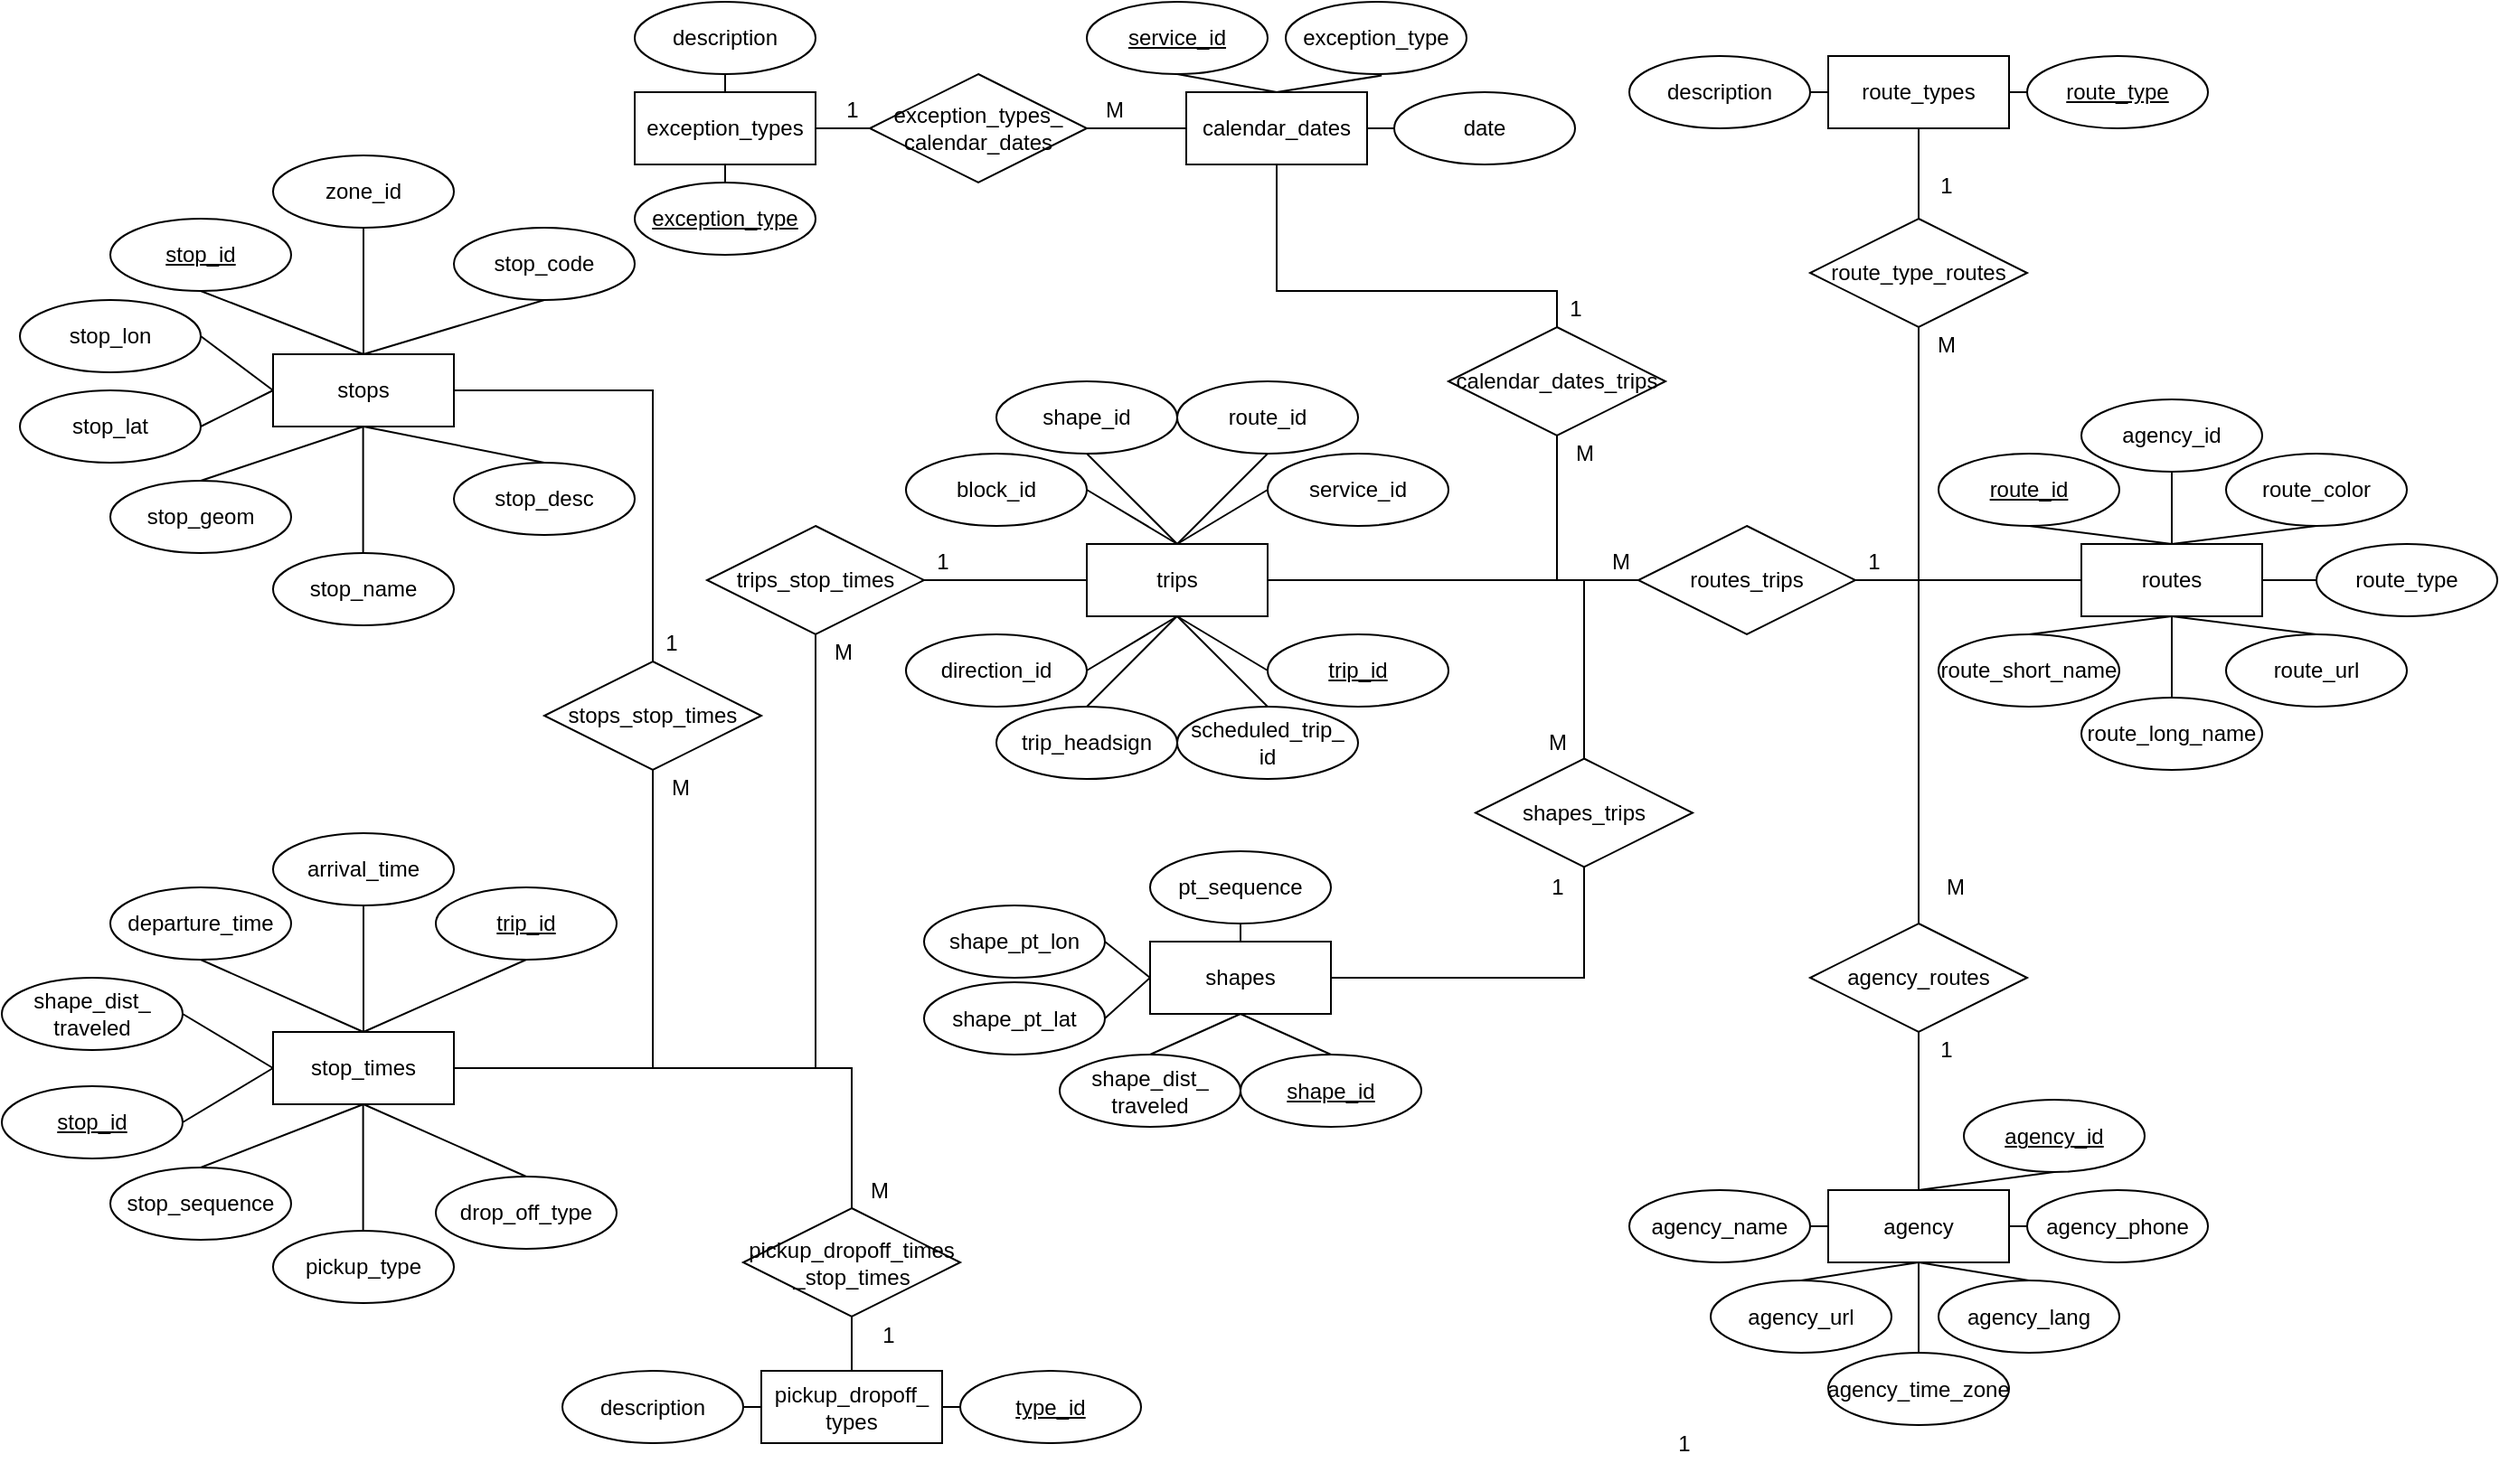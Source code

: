 <mxfile version="13.1.1" type="device"><diagram id="C5RBs43oDa-KdzZeNtuy" name="Page-1"><mxGraphModel dx="4066" dy="1426" grid="1" gridSize="10" guides="1" tooltips="1" connect="1" arrows="1" fold="1" page="1" pageScale="1" pageWidth="1100" pageHeight="850" math="0" shadow="0"><root><mxCell id="WIyWlLk6GJQsqaUBKTNV-0"/><mxCell id="WIyWlLk6GJQsqaUBKTNV-1" parent="WIyWlLk6GJQsqaUBKTNV-0"/><mxCell id="rJTwLyDMiNn_0CVF2Xdh-63" value="" style="group" parent="WIyWlLk6GJQsqaUBKTNV-1" vertex="1" connectable="0"><mxGeometry x="-1090" y="85" width="340" height="260" as="geometry"/></mxCell><mxCell id="rJTwLyDMiNn_0CVF2Xdh-4" value="stops" style="whiteSpace=wrap;html=1;align=center;" parent="rJTwLyDMiNn_0CVF2Xdh-63" vertex="1"><mxGeometry x="140" y="110" width="100" height="40" as="geometry"/></mxCell><mxCell id="rJTwLyDMiNn_0CVF2Xdh-5" value="&lt;u&gt;stop_id&lt;/u&gt;" style="ellipse;whiteSpace=wrap;html=1;align=center;" parent="rJTwLyDMiNn_0CVF2Xdh-63" vertex="1"><mxGeometry x="50" y="35" width="100" height="40" as="geometry"/></mxCell><mxCell id="rJTwLyDMiNn_0CVF2Xdh-31" value="stop_code" style="ellipse;whiteSpace=wrap;html=1;align=center;" parent="rJTwLyDMiNn_0CVF2Xdh-63" vertex="1"><mxGeometry x="240" y="40" width="100" height="40" as="geometry"/></mxCell><mxCell id="rJTwLyDMiNn_0CVF2Xdh-32" value="stop_name" style="ellipse;whiteSpace=wrap;html=1;align=center;" parent="rJTwLyDMiNn_0CVF2Xdh-63" vertex="1"><mxGeometry x="140" y="220" width="100" height="40" as="geometry"/></mxCell><mxCell id="rJTwLyDMiNn_0CVF2Xdh-33" value="stop_desc" style="ellipse;whiteSpace=wrap;html=1;align=center;" parent="rJTwLyDMiNn_0CVF2Xdh-63" vertex="1"><mxGeometry x="240" y="170" width="100" height="40" as="geometry"/></mxCell><mxCell id="rJTwLyDMiNn_0CVF2Xdh-34" value="stop_lat" style="ellipse;whiteSpace=wrap;html=1;align=center;" parent="rJTwLyDMiNn_0CVF2Xdh-63" vertex="1"><mxGeometry y="130" width="100" height="40" as="geometry"/></mxCell><mxCell id="rJTwLyDMiNn_0CVF2Xdh-35" value="stop_lon" style="ellipse;whiteSpace=wrap;html=1;align=center;" parent="rJTwLyDMiNn_0CVF2Xdh-63" vertex="1"><mxGeometry y="80" width="100" height="40" as="geometry"/></mxCell><mxCell id="rJTwLyDMiNn_0CVF2Xdh-36" value="zone_id" style="ellipse;whiteSpace=wrap;html=1;align=center;" parent="rJTwLyDMiNn_0CVF2Xdh-63" vertex="1"><mxGeometry x="140" width="100" height="40" as="geometry"/></mxCell><mxCell id="rJTwLyDMiNn_0CVF2Xdh-37" value="" style="endArrow=none;html=1;entryX=0.5;entryY=0;entryDx=0;entryDy=0;exitX=0.5;exitY=1;exitDx=0;exitDy=0;" parent="rJTwLyDMiNn_0CVF2Xdh-63" source="rJTwLyDMiNn_0CVF2Xdh-5" target="rJTwLyDMiNn_0CVF2Xdh-4" edge="1"><mxGeometry width="50" height="50" relative="1" as="geometry"><mxPoint x="140" y="70" as="sourcePoint"/><mxPoint x="200" y="110" as="targetPoint"/></mxGeometry></mxCell><mxCell id="rJTwLyDMiNn_0CVF2Xdh-39" value="" style="endArrow=none;html=1;exitX=0.5;exitY=1;exitDx=0;exitDy=0;entryX=0.5;entryY=0;entryDx=0;entryDy=0;" parent="rJTwLyDMiNn_0CVF2Xdh-63" source="rJTwLyDMiNn_0CVF2Xdh-31" target="rJTwLyDMiNn_0CVF2Xdh-4" edge="1"><mxGeometry width="50" height="50" relative="1" as="geometry"><mxPoint x="160" y="90" as="sourcePoint"/><mxPoint x="200" y="110" as="targetPoint"/></mxGeometry></mxCell><mxCell id="rJTwLyDMiNn_0CVF2Xdh-40" value="" style="endArrow=none;html=1;entryX=0.5;entryY=1;entryDx=0;entryDy=0;exitX=0.5;exitY=0;exitDx=0;exitDy=0;" parent="rJTwLyDMiNn_0CVF2Xdh-63" source="rJTwLyDMiNn_0CVF2Xdh-4" target="rJTwLyDMiNn_0CVF2Xdh-36" edge="1"><mxGeometry width="50" height="50" relative="1" as="geometry"><mxPoint x="170" y="100" as="sourcePoint"/><mxPoint x="230" y="140" as="targetPoint"/></mxGeometry></mxCell><mxCell id="rJTwLyDMiNn_0CVF2Xdh-41" value="" style="endArrow=none;html=1;entryX=0;entryY=0.5;entryDx=0;entryDy=0;exitX=1;exitY=0.5;exitDx=0;exitDy=0;" parent="rJTwLyDMiNn_0CVF2Xdh-63" source="rJTwLyDMiNn_0CVF2Xdh-35" target="rJTwLyDMiNn_0CVF2Xdh-4" edge="1"><mxGeometry width="50" height="50" relative="1" as="geometry"><mxPoint x="180" y="110" as="sourcePoint"/><mxPoint x="240" y="150" as="targetPoint"/></mxGeometry></mxCell><mxCell id="rJTwLyDMiNn_0CVF2Xdh-42" value="" style="endArrow=none;html=1;entryX=1;entryY=0.5;entryDx=0;entryDy=0;exitX=0;exitY=0.5;exitDx=0;exitDy=0;" parent="rJTwLyDMiNn_0CVF2Xdh-63" source="rJTwLyDMiNn_0CVF2Xdh-4" target="rJTwLyDMiNn_0CVF2Xdh-34" edge="1"><mxGeometry width="50" height="50" relative="1" as="geometry"><mxPoint x="190" y="120" as="sourcePoint"/><mxPoint x="250" y="160" as="targetPoint"/></mxGeometry></mxCell><mxCell id="rJTwLyDMiNn_0CVF2Xdh-45" value="" style="endArrow=none;html=1;entryX=0.5;entryY=1;entryDx=0;entryDy=0;exitX=0.5;exitY=0;exitDx=0;exitDy=0;" parent="rJTwLyDMiNn_0CVF2Xdh-63" source="rJTwLyDMiNn_0CVF2Xdh-33" target="rJTwLyDMiNn_0CVF2Xdh-4" edge="1"><mxGeometry width="50" height="50" relative="1" as="geometry"><mxPoint x="210" y="140" as="sourcePoint"/><mxPoint x="270" y="180" as="targetPoint"/></mxGeometry></mxCell><mxCell id="rJTwLyDMiNn_0CVF2Xdh-62" value="" style="endArrow=none;html=1;entryX=0.5;entryY=1;entryDx=0;entryDy=0;exitX=0.5;exitY=0;exitDx=0;exitDy=0;" parent="rJTwLyDMiNn_0CVF2Xdh-63" edge="1"><mxGeometry width="50" height="50" relative="1" as="geometry"><mxPoint x="189.8" y="220" as="sourcePoint"/><mxPoint x="189.8" y="150" as="targetPoint"/></mxGeometry></mxCell><mxCell id="SUhDBPTvDjX4dUCKgLiB-54" value="stop_geom" style="ellipse;whiteSpace=wrap;html=1;align=center;" vertex="1" parent="rJTwLyDMiNn_0CVF2Xdh-63"><mxGeometry x="50" y="180" width="100" height="40" as="geometry"/></mxCell><mxCell id="SUhDBPTvDjX4dUCKgLiB-55" value="" style="endArrow=none;html=1;entryX=0.5;entryY=1;entryDx=0;entryDy=0;exitX=0.5;exitY=0;exitDx=0;exitDy=0;" edge="1" parent="rJTwLyDMiNn_0CVF2Xdh-63" source="SUhDBPTvDjX4dUCKgLiB-54" target="rJTwLyDMiNn_0CVF2Xdh-4"><mxGeometry width="50" height="50" relative="1" as="geometry"><mxPoint x="100" y="90" as="sourcePoint"/><mxPoint x="200" y="120" as="targetPoint"/></mxGeometry></mxCell><mxCell id="rJTwLyDMiNn_0CVF2Xdh-100" value="" style="group" parent="WIyWlLk6GJQsqaUBKTNV-1" vertex="1" connectable="0"><mxGeometry x="-1090" y="460" width="340" height="260" as="geometry"/></mxCell><mxCell id="rJTwLyDMiNn_0CVF2Xdh-101" value="stop_times" style="whiteSpace=wrap;html=1;align=center;" parent="rJTwLyDMiNn_0CVF2Xdh-100" vertex="1"><mxGeometry x="140" y="110" width="100" height="40" as="geometry"/></mxCell><mxCell id="rJTwLyDMiNn_0CVF2Xdh-102" value="departure_time" style="ellipse;whiteSpace=wrap;html=1;align=center;" parent="rJTwLyDMiNn_0CVF2Xdh-100" vertex="1"><mxGeometry x="50" y="30" width="100" height="40" as="geometry"/></mxCell><mxCell id="rJTwLyDMiNn_0CVF2Xdh-103" value="&lt;u&gt;trip_id&lt;/u&gt;" style="ellipse;whiteSpace=wrap;html=1;align=center;" parent="rJTwLyDMiNn_0CVF2Xdh-100" vertex="1"><mxGeometry x="230" y="30" width="100" height="40" as="geometry"/></mxCell><mxCell id="rJTwLyDMiNn_0CVF2Xdh-104" value="pickup_type" style="ellipse;whiteSpace=wrap;html=1;align=center;" parent="rJTwLyDMiNn_0CVF2Xdh-100" vertex="1"><mxGeometry x="140" y="220" width="100" height="40" as="geometry"/></mxCell><mxCell id="rJTwLyDMiNn_0CVF2Xdh-105" value="drop_off_type" style="ellipse;whiteSpace=wrap;html=1;align=center;" parent="rJTwLyDMiNn_0CVF2Xdh-100" vertex="1"><mxGeometry x="230" y="190" width="100" height="40" as="geometry"/></mxCell><mxCell id="rJTwLyDMiNn_0CVF2Xdh-106" value="stop_sequence" style="ellipse;whiteSpace=wrap;html=1;align=center;" parent="rJTwLyDMiNn_0CVF2Xdh-100" vertex="1"><mxGeometry x="50" y="185" width="100" height="40" as="geometry"/></mxCell><mxCell id="rJTwLyDMiNn_0CVF2Xdh-107" value="&lt;u&gt;stop_id&lt;/u&gt;" style="ellipse;whiteSpace=wrap;html=1;align=center;" parent="rJTwLyDMiNn_0CVF2Xdh-100" vertex="1"><mxGeometry x="-10" y="140" width="100" height="40" as="geometry"/></mxCell><mxCell id="rJTwLyDMiNn_0CVF2Xdh-108" value="arrival_time" style="ellipse;whiteSpace=wrap;html=1;align=center;" parent="rJTwLyDMiNn_0CVF2Xdh-100" vertex="1"><mxGeometry x="140" width="100" height="40" as="geometry"/></mxCell><mxCell id="rJTwLyDMiNn_0CVF2Xdh-109" value="" style="endArrow=none;html=1;entryX=0.5;entryY=0;entryDx=0;entryDy=0;exitX=0.5;exitY=1;exitDx=0;exitDy=0;" parent="rJTwLyDMiNn_0CVF2Xdh-100" source="rJTwLyDMiNn_0CVF2Xdh-102" target="rJTwLyDMiNn_0CVF2Xdh-101" edge="1"><mxGeometry width="50" height="50" relative="1" as="geometry"><mxPoint x="140" y="70" as="sourcePoint"/><mxPoint x="200" y="110" as="targetPoint"/></mxGeometry></mxCell><mxCell id="rJTwLyDMiNn_0CVF2Xdh-110" value="" style="endArrow=none;html=1;exitX=0.5;exitY=1;exitDx=0;exitDy=0;entryX=0.5;entryY=0;entryDx=0;entryDy=0;" parent="rJTwLyDMiNn_0CVF2Xdh-100" source="rJTwLyDMiNn_0CVF2Xdh-103" target="rJTwLyDMiNn_0CVF2Xdh-101" edge="1"><mxGeometry width="50" height="50" relative="1" as="geometry"><mxPoint x="160" y="90" as="sourcePoint"/><mxPoint x="200" y="110" as="targetPoint"/></mxGeometry></mxCell><mxCell id="rJTwLyDMiNn_0CVF2Xdh-111" value="" style="endArrow=none;html=1;entryX=0.5;entryY=1;entryDx=0;entryDy=0;exitX=0.5;exitY=0;exitDx=0;exitDy=0;" parent="rJTwLyDMiNn_0CVF2Xdh-100" source="rJTwLyDMiNn_0CVF2Xdh-101" target="rJTwLyDMiNn_0CVF2Xdh-108" edge="1"><mxGeometry width="50" height="50" relative="1" as="geometry"><mxPoint x="170" y="100" as="sourcePoint"/><mxPoint x="230" y="140" as="targetPoint"/></mxGeometry></mxCell><mxCell id="rJTwLyDMiNn_0CVF2Xdh-112" value="" style="endArrow=none;html=1;entryX=0;entryY=0.5;entryDx=0;entryDy=0;exitX=1;exitY=0.5;exitDx=0;exitDy=0;" parent="rJTwLyDMiNn_0CVF2Xdh-100" source="rJTwLyDMiNn_0CVF2Xdh-107" target="rJTwLyDMiNn_0CVF2Xdh-101" edge="1"><mxGeometry width="50" height="50" relative="1" as="geometry"><mxPoint x="180" y="110" as="sourcePoint"/><mxPoint x="240" y="150" as="targetPoint"/></mxGeometry></mxCell><mxCell id="rJTwLyDMiNn_0CVF2Xdh-113" value="" style="endArrow=none;html=1;entryX=0.5;entryY=0;entryDx=0;entryDy=0;exitX=0.5;exitY=1;exitDx=0;exitDy=0;" parent="rJTwLyDMiNn_0CVF2Xdh-100" source="rJTwLyDMiNn_0CVF2Xdh-101" target="rJTwLyDMiNn_0CVF2Xdh-106" edge="1"><mxGeometry width="50" height="50" relative="1" as="geometry"><mxPoint x="190" y="120" as="sourcePoint"/><mxPoint x="250" y="160" as="targetPoint"/></mxGeometry></mxCell><mxCell id="rJTwLyDMiNn_0CVF2Xdh-114" value="" style="endArrow=none;html=1;entryX=0.5;entryY=1;entryDx=0;entryDy=0;exitX=0.5;exitY=0;exitDx=0;exitDy=0;" parent="rJTwLyDMiNn_0CVF2Xdh-100" source="rJTwLyDMiNn_0CVF2Xdh-105" target="rJTwLyDMiNn_0CVF2Xdh-101" edge="1"><mxGeometry width="50" height="50" relative="1" as="geometry"><mxPoint x="210" y="140" as="sourcePoint"/><mxPoint x="270" y="180" as="targetPoint"/></mxGeometry></mxCell><mxCell id="rJTwLyDMiNn_0CVF2Xdh-115" value="" style="endArrow=none;html=1;entryX=0.5;entryY=1;entryDx=0;entryDy=0;exitX=0.5;exitY=0;exitDx=0;exitDy=0;" parent="rJTwLyDMiNn_0CVF2Xdh-100" edge="1"><mxGeometry width="50" height="50" relative="1" as="geometry"><mxPoint x="189.8" y="220" as="sourcePoint"/><mxPoint x="189.8" y="150" as="targetPoint"/></mxGeometry></mxCell><mxCell id="rJTwLyDMiNn_0CVF2Xdh-116" value="shape_dist_&lt;br&gt;traveled" style="ellipse;whiteSpace=wrap;html=1;align=center;" parent="rJTwLyDMiNn_0CVF2Xdh-100" vertex="1"><mxGeometry x="-10" y="80" width="100" height="40" as="geometry"/></mxCell><mxCell id="rJTwLyDMiNn_0CVF2Xdh-119" value="" style="endArrow=none;html=1;exitX=0;exitY=0.5;exitDx=0;exitDy=0;entryX=1;entryY=0.5;entryDx=0;entryDy=0;" parent="rJTwLyDMiNn_0CVF2Xdh-100" source="rJTwLyDMiNn_0CVF2Xdh-101" target="rJTwLyDMiNn_0CVF2Xdh-116" edge="1"><mxGeometry width="50" height="50" relative="1" as="geometry"><mxPoint x="420" y="110" as="sourcePoint"/><mxPoint x="320" y="140" as="targetPoint"/></mxGeometry></mxCell><mxCell id="rJTwLyDMiNn_0CVF2Xdh-121" value="trips" style="whiteSpace=wrap;html=1;align=center;" parent="WIyWlLk6GJQsqaUBKTNV-1" vertex="1"><mxGeometry x="-500" y="300" width="100" height="40" as="geometry"/></mxCell><mxCell id="rJTwLyDMiNn_0CVF2Xdh-122" value="shape_id" style="ellipse;whiteSpace=wrap;html=1;align=center;" parent="WIyWlLk6GJQsqaUBKTNV-1" vertex="1"><mxGeometry x="-550" y="210" width="100" height="40" as="geometry"/></mxCell><mxCell id="rJTwLyDMiNn_0CVF2Xdh-124" value="trip_headsign" style="ellipse;whiteSpace=wrap;html=1;align=center;" parent="WIyWlLk6GJQsqaUBKTNV-1" vertex="1"><mxGeometry x="-550" y="390" width="100" height="40" as="geometry"/></mxCell><mxCell id="rJTwLyDMiNn_0CVF2Xdh-125" value="&lt;u&gt;trip_id&lt;/u&gt;" style="ellipse;whiteSpace=wrap;html=1;align=center;" parent="WIyWlLk6GJQsqaUBKTNV-1" vertex="1"><mxGeometry x="-400" y="350" width="100" height="40" as="geometry"/></mxCell><mxCell id="rJTwLyDMiNn_0CVF2Xdh-126" value="direction_id" style="ellipse;whiteSpace=wrap;html=1;align=center;" parent="WIyWlLk6GJQsqaUBKTNV-1" vertex="1"><mxGeometry x="-600" y="350" width="100" height="40" as="geometry"/></mxCell><mxCell id="rJTwLyDMiNn_0CVF2Xdh-127" value="block_id" style="ellipse;whiteSpace=wrap;html=1;align=center;" parent="WIyWlLk6GJQsqaUBKTNV-1" vertex="1"><mxGeometry x="-600" y="250" width="100" height="40" as="geometry"/></mxCell><mxCell id="rJTwLyDMiNn_0CVF2Xdh-128" value="route_id" style="ellipse;whiteSpace=wrap;html=1;align=center;" parent="WIyWlLk6GJQsqaUBKTNV-1" vertex="1"><mxGeometry x="-450" y="210" width="100" height="40" as="geometry"/></mxCell><mxCell id="rJTwLyDMiNn_0CVF2Xdh-129" value="" style="endArrow=none;html=1;entryX=0.5;entryY=0;entryDx=0;entryDy=0;exitX=0.5;exitY=1;exitDx=0;exitDy=0;" parent="WIyWlLk6GJQsqaUBKTNV-1" source="rJTwLyDMiNn_0CVF2Xdh-122" target="rJTwLyDMiNn_0CVF2Xdh-121" edge="1"><mxGeometry width="50" height="50" relative="1" as="geometry"><mxPoint x="-500" y="260" as="sourcePoint"/><mxPoint x="-440" y="300" as="targetPoint"/></mxGeometry></mxCell><mxCell id="rJTwLyDMiNn_0CVF2Xdh-131" value="" style="endArrow=none;html=1;entryX=0.5;entryY=1;entryDx=0;entryDy=0;exitX=0.5;exitY=0;exitDx=0;exitDy=0;" parent="WIyWlLk6GJQsqaUBKTNV-1" source="rJTwLyDMiNn_0CVF2Xdh-121" target="rJTwLyDMiNn_0CVF2Xdh-128" edge="1"><mxGeometry width="50" height="50" relative="1" as="geometry"><mxPoint x="-470" y="290" as="sourcePoint"/><mxPoint x="-410" y="330" as="targetPoint"/></mxGeometry></mxCell><mxCell id="rJTwLyDMiNn_0CVF2Xdh-132" value="" style="endArrow=none;html=1;entryX=0.5;entryY=0;entryDx=0;entryDy=0;exitX=1;exitY=0.5;exitDx=0;exitDy=0;" parent="WIyWlLk6GJQsqaUBKTNV-1" source="rJTwLyDMiNn_0CVF2Xdh-127" target="rJTwLyDMiNn_0CVF2Xdh-121" edge="1"><mxGeometry width="50" height="50" relative="1" as="geometry"><mxPoint x="-460" y="300" as="sourcePoint"/><mxPoint x="-400" y="340" as="targetPoint"/></mxGeometry></mxCell><mxCell id="rJTwLyDMiNn_0CVF2Xdh-133" value="" style="endArrow=none;html=1;entryX=1;entryY=0.5;entryDx=0;entryDy=0;exitX=0.5;exitY=1;exitDx=0;exitDy=0;" parent="WIyWlLk6GJQsqaUBKTNV-1" source="rJTwLyDMiNn_0CVF2Xdh-121" target="rJTwLyDMiNn_0CVF2Xdh-126" edge="1"><mxGeometry width="50" height="50" relative="1" as="geometry"><mxPoint x="-450" y="310" as="sourcePoint"/><mxPoint x="-390" y="350" as="targetPoint"/></mxGeometry></mxCell><mxCell id="rJTwLyDMiNn_0CVF2Xdh-134" value="" style="endArrow=none;html=1;entryX=0.5;entryY=1;entryDx=0;entryDy=0;exitX=0;exitY=0.5;exitDx=0;exitDy=0;" parent="WIyWlLk6GJQsqaUBKTNV-1" source="rJTwLyDMiNn_0CVF2Xdh-125" target="rJTwLyDMiNn_0CVF2Xdh-121" edge="1"><mxGeometry width="50" height="50" relative="1" as="geometry"><mxPoint x="-430" y="330" as="sourcePoint"/><mxPoint x="-370" y="370" as="targetPoint"/></mxGeometry></mxCell><mxCell id="rJTwLyDMiNn_0CVF2Xdh-135" value="" style="endArrow=none;html=1;entryX=0.5;entryY=1;entryDx=0;entryDy=0;exitX=0.5;exitY=0;exitDx=0;exitDy=0;" parent="WIyWlLk6GJQsqaUBKTNV-1" source="rJTwLyDMiNn_0CVF2Xdh-124" edge="1"><mxGeometry width="50" height="50" relative="1" as="geometry"><mxPoint x="-450.2" y="410" as="sourcePoint"/><mxPoint x="-450.2" y="340" as="targetPoint"/></mxGeometry></mxCell><mxCell id="rJTwLyDMiNn_0CVF2Xdh-130" value="" style="endArrow=none;html=1;entryX=0.5;entryY=0;entryDx=0;entryDy=0;exitX=0;exitY=0.5;exitDx=0;exitDy=0;" parent="WIyWlLk6GJQsqaUBKTNV-1" source="rJTwLyDMiNn_0CVF2Xdh-123" target="rJTwLyDMiNn_0CVF2Xdh-121" edge="1"><mxGeometry width="50" height="50" relative="1" as="geometry"><mxPoint x="-360" y="320" as="sourcePoint"/><mxPoint x="-440" y="300" as="targetPoint"/></mxGeometry></mxCell><mxCell id="rJTwLyDMiNn_0CVF2Xdh-137" value="scheduled_trip_&lt;br&gt;id" style="ellipse;whiteSpace=wrap;html=1;align=center;" parent="WIyWlLk6GJQsqaUBKTNV-1" vertex="1"><mxGeometry x="-450" y="390" width="100" height="40" as="geometry"/></mxCell><mxCell id="rJTwLyDMiNn_0CVF2Xdh-138" value="" style="endArrow=none;html=1;exitX=0.5;exitY=0;exitDx=0;exitDy=0;" parent="WIyWlLk6GJQsqaUBKTNV-1" source="rJTwLyDMiNn_0CVF2Xdh-137" edge="1"><mxGeometry width="50" height="50" relative="1" as="geometry"><mxPoint x="-340" y="370" as="sourcePoint"/><mxPoint x="-450" y="340" as="targetPoint"/></mxGeometry></mxCell><mxCell id="rJTwLyDMiNn_0CVF2Xdh-123" value="service_id" style="ellipse;whiteSpace=wrap;html=1;align=center;" parent="WIyWlLk6GJQsqaUBKTNV-1" vertex="1"><mxGeometry x="-400" y="250" width="100" height="40" as="geometry"/></mxCell><mxCell id="rJTwLyDMiNn_0CVF2Xdh-141" value="shapes" style="whiteSpace=wrap;html=1;align=center;" parent="WIyWlLk6GJQsqaUBKTNV-1" vertex="1"><mxGeometry x="-465" y="520" width="100" height="40" as="geometry"/></mxCell><mxCell id="rJTwLyDMiNn_0CVF2Xdh-143" value="shape_pt_lon" style="ellipse;whiteSpace=wrap;html=1;align=center;" parent="WIyWlLk6GJQsqaUBKTNV-1" vertex="1"><mxGeometry x="-590" y="500" width="100" height="40" as="geometry"/></mxCell><mxCell id="rJTwLyDMiNn_0CVF2Xdh-145" value="shape_dist_&lt;br&gt;traveled" style="ellipse;whiteSpace=wrap;html=1;align=center;" parent="WIyWlLk6GJQsqaUBKTNV-1" vertex="1"><mxGeometry x="-515" y="582.5" width="100" height="40" as="geometry"/></mxCell><mxCell id="rJTwLyDMiNn_0CVF2Xdh-148" value="shape_pt_lat" style="ellipse;whiteSpace=wrap;html=1;align=center;" parent="WIyWlLk6GJQsqaUBKTNV-1" vertex="1"><mxGeometry x="-590" y="542.5" width="100" height="40" as="geometry"/></mxCell><mxCell id="rJTwLyDMiNn_0CVF2Xdh-150" value="" style="endArrow=none;html=1;exitX=1;exitY=0.5;exitDx=0;exitDy=0;entryX=0;entryY=0.5;entryDx=0;entryDy=0;" parent="WIyWlLk6GJQsqaUBKTNV-1" source="rJTwLyDMiNn_0CVF2Xdh-143" target="rJTwLyDMiNn_0CVF2Xdh-141" edge="1"><mxGeometry width="50" height="50" relative="1" as="geometry"><mxPoint x="-445" y="500" as="sourcePoint"/><mxPoint x="-405" y="520" as="targetPoint"/></mxGeometry></mxCell><mxCell id="rJTwLyDMiNn_0CVF2Xdh-151" value="" style="endArrow=none;html=1;entryX=1;entryY=0.5;entryDx=0;entryDy=0;exitX=0;exitY=0.5;exitDx=0;exitDy=0;" parent="WIyWlLk6GJQsqaUBKTNV-1" source="rJTwLyDMiNn_0CVF2Xdh-141" target="rJTwLyDMiNn_0CVF2Xdh-148" edge="1"><mxGeometry width="50" height="50" relative="1" as="geometry"><mxPoint x="-435" y="510" as="sourcePoint"/><mxPoint x="-375" y="550" as="targetPoint"/></mxGeometry></mxCell><mxCell id="rJTwLyDMiNn_0CVF2Xdh-154" value="" style="endArrow=none;html=1;entryX=0.5;entryY=1;entryDx=0;entryDy=0;exitX=0.5;exitY=0;exitDx=0;exitDy=0;" parent="WIyWlLk6GJQsqaUBKTNV-1" source="rJTwLyDMiNn_0CVF2Xdh-145" target="rJTwLyDMiNn_0CVF2Xdh-141" edge="1"><mxGeometry width="50" height="50" relative="1" as="geometry"><mxPoint x="-395" y="550" as="sourcePoint"/><mxPoint x="-335" y="590" as="targetPoint"/></mxGeometry></mxCell><mxCell id="rJTwLyDMiNn_0CVF2Xdh-142" value="&lt;u&gt;shape_id&lt;/u&gt;" style="ellipse;whiteSpace=wrap;html=1;align=center;" parent="WIyWlLk6GJQsqaUBKTNV-1" vertex="1"><mxGeometry x="-415" y="582.5" width="100" height="40" as="geometry"/></mxCell><mxCell id="rJTwLyDMiNn_0CVF2Xdh-156" value="" style="endArrow=none;html=1;exitX=0.5;exitY=0;exitDx=0;exitDy=0;entryX=0.5;entryY=1;entryDx=0;entryDy=0;" parent="WIyWlLk6GJQsqaUBKTNV-1" source="rJTwLyDMiNn_0CVF2Xdh-142" target="rJTwLyDMiNn_0CVF2Xdh-141" edge="1"><mxGeometry width="50" height="50" relative="1" as="geometry"><mxPoint x="-305" y="520" as="sourcePoint"/><mxPoint x="-415" y="572.5" as="targetPoint"/></mxGeometry></mxCell><mxCell id="rJTwLyDMiNn_0CVF2Xdh-147" value="pt_sequence" style="ellipse;whiteSpace=wrap;html=1;align=center;" parent="WIyWlLk6GJQsqaUBKTNV-1" vertex="1"><mxGeometry x="-465" y="470" width="100" height="40" as="geometry"/></mxCell><mxCell id="rJTwLyDMiNn_0CVF2Xdh-152" value="" style="endArrow=none;html=1;entryX=0.5;entryY=0;entryDx=0;entryDy=0;exitX=0.5;exitY=1;exitDx=0;exitDy=0;" parent="WIyWlLk6GJQsqaUBKTNV-1" source="rJTwLyDMiNn_0CVF2Xdh-147" target="rJTwLyDMiNn_0CVF2Xdh-141" edge="1"><mxGeometry width="50" height="50" relative="1" as="geometry"><mxPoint x="-305" y="560" as="sourcePoint"/><mxPoint x="-335" y="560" as="targetPoint"/></mxGeometry></mxCell><mxCell id="rJTwLyDMiNn_0CVF2Xdh-83" value="routes" style="whiteSpace=wrap;html=1;align=center;" parent="WIyWlLk6GJQsqaUBKTNV-1" vertex="1"><mxGeometry x="50" y="300" width="100" height="40" as="geometry"/></mxCell><mxCell id="rJTwLyDMiNn_0CVF2Xdh-84" value="&lt;u&gt;route_id&lt;/u&gt;" style="ellipse;whiteSpace=wrap;html=1;align=center;" parent="WIyWlLk6GJQsqaUBKTNV-1" vertex="1"><mxGeometry x="-29" y="250" width="100" height="40" as="geometry"/></mxCell><mxCell id="rJTwLyDMiNn_0CVF2Xdh-85" value="route_color" style="ellipse;whiteSpace=wrap;html=1;align=center;" parent="WIyWlLk6GJQsqaUBKTNV-1" vertex="1"><mxGeometry x="130" y="250" width="100" height="40" as="geometry"/></mxCell><mxCell id="rJTwLyDMiNn_0CVF2Xdh-87" value="route_url" style="ellipse;whiteSpace=wrap;html=1;align=center;" parent="WIyWlLk6GJQsqaUBKTNV-1" vertex="1"><mxGeometry x="130" y="350" width="100" height="40" as="geometry"/></mxCell><mxCell id="rJTwLyDMiNn_0CVF2Xdh-88" value="route_long_name" style="ellipse;whiteSpace=wrap;html=1;align=center;" parent="WIyWlLk6GJQsqaUBKTNV-1" vertex="1"><mxGeometry x="50" y="385" width="100" height="40" as="geometry"/></mxCell><mxCell id="rJTwLyDMiNn_0CVF2Xdh-89" value="route_short_name" style="ellipse;whiteSpace=wrap;html=1;align=center;" parent="WIyWlLk6GJQsqaUBKTNV-1" vertex="1"><mxGeometry x="-29" y="350" width="100" height="40" as="geometry"/></mxCell><mxCell id="rJTwLyDMiNn_0CVF2Xdh-90" value="agency_id" style="ellipse;whiteSpace=wrap;html=1;align=center;" parent="WIyWlLk6GJQsqaUBKTNV-1" vertex="1"><mxGeometry x="50" y="220" width="100" height="40" as="geometry"/></mxCell><mxCell id="rJTwLyDMiNn_0CVF2Xdh-91" value="" style="endArrow=none;html=1;entryX=0.5;entryY=0;entryDx=0;entryDy=0;exitX=0.5;exitY=1;exitDx=0;exitDy=0;" parent="WIyWlLk6GJQsqaUBKTNV-1" source="rJTwLyDMiNn_0CVF2Xdh-84" target="rJTwLyDMiNn_0CVF2Xdh-83" edge="1"><mxGeometry width="50" height="50" relative="1" as="geometry"><mxPoint x="50" y="255" as="sourcePoint"/><mxPoint x="110" y="295" as="targetPoint"/></mxGeometry></mxCell><mxCell id="rJTwLyDMiNn_0CVF2Xdh-92" value="" style="endArrow=none;html=1;exitX=0.5;exitY=1;exitDx=0;exitDy=0;entryX=0.5;entryY=0;entryDx=0;entryDy=0;" parent="WIyWlLk6GJQsqaUBKTNV-1" source="rJTwLyDMiNn_0CVF2Xdh-85" target="rJTwLyDMiNn_0CVF2Xdh-83" edge="1"><mxGeometry width="50" height="50" relative="1" as="geometry"><mxPoint x="70" y="275" as="sourcePoint"/><mxPoint x="110" y="295" as="targetPoint"/></mxGeometry></mxCell><mxCell id="rJTwLyDMiNn_0CVF2Xdh-93" value="" style="endArrow=none;html=1;entryX=0.5;entryY=1;entryDx=0;entryDy=0;exitX=0.5;exitY=0;exitDx=0;exitDy=0;" parent="WIyWlLk6GJQsqaUBKTNV-1" source="rJTwLyDMiNn_0CVF2Xdh-83" target="rJTwLyDMiNn_0CVF2Xdh-90" edge="1"><mxGeometry width="50" height="50" relative="1" as="geometry"><mxPoint x="80" y="285" as="sourcePoint"/><mxPoint x="140" y="325" as="targetPoint"/></mxGeometry></mxCell><mxCell id="rJTwLyDMiNn_0CVF2Xdh-94" value="" style="endArrow=none;html=1;entryX=0.5;entryY=1;entryDx=0;entryDy=0;exitX=0.5;exitY=0;exitDx=0;exitDy=0;" parent="WIyWlLk6GJQsqaUBKTNV-1" source="rJTwLyDMiNn_0CVF2Xdh-89" target="rJTwLyDMiNn_0CVF2Xdh-83" edge="1"><mxGeometry width="50" height="50" relative="1" as="geometry"><mxPoint x="10" y="315" as="sourcePoint"/><mxPoint x="150" y="335" as="targetPoint"/></mxGeometry></mxCell><mxCell id="rJTwLyDMiNn_0CVF2Xdh-95" value="" style="endArrow=none;html=1;entryX=0.5;entryY=0;entryDx=0;entryDy=0;exitX=0.5;exitY=1;exitDx=0;exitDy=0;" parent="WIyWlLk6GJQsqaUBKTNV-1" source="rJTwLyDMiNn_0CVF2Xdh-83" target="rJTwLyDMiNn_0CVF2Xdh-88" edge="1"><mxGeometry width="50" height="50" relative="1" as="geometry"><mxPoint x="100" y="305" as="sourcePoint"/><mxPoint x="160" y="345" as="targetPoint"/></mxGeometry></mxCell><mxCell id="rJTwLyDMiNn_0CVF2Xdh-96" value="" style="endArrow=none;html=1;entryX=0.5;entryY=1;entryDx=0;entryDy=0;exitX=0.5;exitY=0;exitDx=0;exitDy=0;" parent="WIyWlLk6GJQsqaUBKTNV-1" source="rJTwLyDMiNn_0CVF2Xdh-87" target="rJTwLyDMiNn_0CVF2Xdh-83" edge="1"><mxGeometry width="50" height="50" relative="1" as="geometry"><mxPoint x="120" y="325" as="sourcePoint"/><mxPoint x="180" y="365" as="targetPoint"/></mxGeometry></mxCell><mxCell id="rJTwLyDMiNn_0CVF2Xdh-86" value="route_type" style="ellipse;whiteSpace=wrap;html=1;align=center;" parent="WIyWlLk6GJQsqaUBKTNV-1" vertex="1"><mxGeometry x="180" y="300" width="100" height="40" as="geometry"/></mxCell><mxCell id="rJTwLyDMiNn_0CVF2Xdh-99" value="" style="endArrow=none;html=1;entryX=0;entryY=0.5;entryDx=0;entryDy=0;exitX=1;exitY=0.5;exitDx=0;exitDy=0;" parent="WIyWlLk6GJQsqaUBKTNV-1" source="rJTwLyDMiNn_0CVF2Xdh-83" target="rJTwLyDMiNn_0CVF2Xdh-86" edge="1"><mxGeometry width="50" height="50" relative="1" as="geometry"><mxPoint x="20" y="325" as="sourcePoint"/><mxPoint x="60" y="325" as="targetPoint"/></mxGeometry></mxCell><mxCell id="rJTwLyDMiNn_0CVF2Xdh-175" value="stops_stop_times" style="shape=rhombus;perimeter=rhombusPerimeter;whiteSpace=wrap;html=1;align=center;rounded=0;" parent="WIyWlLk6GJQsqaUBKTNV-1" vertex="1"><mxGeometry x="-800" y="365" width="120" height="60" as="geometry"/></mxCell><mxCell id="rJTwLyDMiNn_0CVF2Xdh-183" value="" style="endArrow=none;html=1;shadow=0;strokeColor=#000000;strokeWidth=1;entryX=1;entryY=0.5;entryDx=0;entryDy=0;exitX=0.5;exitY=0;exitDx=0;exitDy=0;rounded=0;" parent="WIyWlLk6GJQsqaUBKTNV-1" source="rJTwLyDMiNn_0CVF2Xdh-175" target="rJTwLyDMiNn_0CVF2Xdh-4" edge="1"><mxGeometry width="50" height="50" relative="1" as="geometry"><mxPoint x="-20" y="770" as="sourcePoint"/><mxPoint x="30" y="720" as="targetPoint"/><Array as="points"><mxPoint x="-740" y="215"/></Array></mxGeometry></mxCell><mxCell id="rJTwLyDMiNn_0CVF2Xdh-185" value="" style="endArrow=none;html=1;shadow=0;strokeColor=#000000;strokeWidth=1;entryX=1;entryY=0.5;entryDx=0;entryDy=0;exitX=0.5;exitY=1;exitDx=0;exitDy=0;rounded=0;" parent="WIyWlLk6GJQsqaUBKTNV-1" source="rJTwLyDMiNn_0CVF2Xdh-175" target="rJTwLyDMiNn_0CVF2Xdh-101" edge="1"><mxGeometry width="50" height="50" relative="1" as="geometry"><mxPoint x="-690" y="630" as="sourcePoint"/><mxPoint x="-850" y="490" as="targetPoint"/><Array as="points"><mxPoint x="-740" y="590"/></Array></mxGeometry></mxCell><mxCell id="rJTwLyDMiNn_0CVF2Xdh-186" value="trips_stop_times" style="shape=rhombus;perimeter=rhombusPerimeter;whiteSpace=wrap;html=1;align=center;rounded=0;" parent="WIyWlLk6GJQsqaUBKTNV-1" vertex="1"><mxGeometry x="-710" y="290" width="120" height="60" as="geometry"/></mxCell><mxCell id="rJTwLyDMiNn_0CVF2Xdh-187" value="" style="endArrow=none;html=1;shadow=0;strokeColor=#000000;strokeWidth=1;entryX=1;entryY=0.5;entryDx=0;entryDy=0;exitX=0.5;exitY=1;exitDx=0;exitDy=0;rounded=0;" parent="WIyWlLk6GJQsqaUBKTNV-1" source="rJTwLyDMiNn_0CVF2Xdh-186" target="rJTwLyDMiNn_0CVF2Xdh-101" edge="1"><mxGeometry width="50" height="50" relative="1" as="geometry"><mxPoint x="-690" y="630" as="sourcePoint"/><mxPoint x="-850" y="490" as="targetPoint"/><Array as="points"><mxPoint x="-650" y="590"/></Array></mxGeometry></mxCell><mxCell id="rJTwLyDMiNn_0CVF2Xdh-193" value="shapes_trips" style="shape=rhombus;perimeter=rhombusPerimeter;whiteSpace=wrap;html=1;align=center;rounded=0;" parent="WIyWlLk6GJQsqaUBKTNV-1" vertex="1"><mxGeometry x="-285" y="418.75" width="120" height="60" as="geometry"/></mxCell><mxCell id="rJTwLyDMiNn_0CVF2Xdh-192" value="routes_trips" style="shape=rhombus;perimeter=rhombusPerimeter;whiteSpace=wrap;html=1;align=center;rounded=0;" parent="WIyWlLk6GJQsqaUBKTNV-1" vertex="1"><mxGeometry x="-195" y="290" width="120" height="60" as="geometry"/></mxCell><mxCell id="rJTwLyDMiNn_0CVF2Xdh-202" value="" style="endArrow=none;html=1;shadow=0;strokeColor=#000000;strokeWidth=1;entryX=0;entryY=0.5;entryDx=0;entryDy=0;exitX=1;exitY=0.5;exitDx=0;exitDy=0;" parent="WIyWlLk6GJQsqaUBKTNV-1" source="rJTwLyDMiNn_0CVF2Xdh-204" target="rJTwLyDMiNn_0CVF2Xdh-158" edge="1"><mxGeometry width="50" height="50" relative="1" as="geometry"><mxPoint x="-130" y="677.5" as="sourcePoint"/><mxPoint y="847.5" as="targetPoint"/></mxGeometry></mxCell><mxCell id="rJTwLyDMiNn_0CVF2Xdh-189" value="calendar_dates_trips" style="shape=rhombus;perimeter=rhombusPerimeter;whiteSpace=wrap;html=1;align=center;rounded=0;" parent="WIyWlLk6GJQsqaUBKTNV-1" vertex="1"><mxGeometry x="-300" y="180" width="120" height="60" as="geometry"/></mxCell><mxCell id="rJTwLyDMiNn_0CVF2Xdh-65" value="calendar_dates" style="whiteSpace=wrap;html=1;align=center;" parent="WIyWlLk6GJQsqaUBKTNV-1" vertex="1"><mxGeometry x="-445" y="50" width="100" height="40" as="geometry"/></mxCell><mxCell id="rJTwLyDMiNn_0CVF2Xdh-66" value="date" style="ellipse;whiteSpace=wrap;html=1;align=center;" parent="WIyWlLk6GJQsqaUBKTNV-1" vertex="1"><mxGeometry x="-330" y="50" width="100" height="40" as="geometry"/></mxCell><mxCell id="rJTwLyDMiNn_0CVF2Xdh-67" value="exception_type" style="ellipse;whiteSpace=wrap;html=1;align=center;" parent="WIyWlLk6GJQsqaUBKTNV-1" vertex="1"><mxGeometry x="-390" width="100" height="40" as="geometry"/></mxCell><mxCell id="rJTwLyDMiNn_0CVF2Xdh-72" value="&lt;u&gt;service_id&lt;/u&gt;" style="ellipse;whiteSpace=wrap;html=1;align=center;" parent="WIyWlLk6GJQsqaUBKTNV-1" vertex="1"><mxGeometry x="-500" width="100" height="40" as="geometry"/></mxCell><mxCell id="rJTwLyDMiNn_0CVF2Xdh-73" value="" style="endArrow=none;html=1;entryX=1;entryY=0.5;entryDx=0;entryDy=0;exitX=0;exitY=0.5;exitDx=0;exitDy=0;" parent="WIyWlLk6GJQsqaUBKTNV-1" source="rJTwLyDMiNn_0CVF2Xdh-66" target="rJTwLyDMiNn_0CVF2Xdh-65" edge="1"><mxGeometry width="50" height="50" relative="1" as="geometry"><mxPoint x="-395" y="100" as="sourcePoint"/><mxPoint x="-385" y="50" as="targetPoint"/></mxGeometry></mxCell><mxCell id="rJTwLyDMiNn_0CVF2Xdh-74" value="" style="endArrow=none;html=1;exitX=0.531;exitY=1.019;exitDx=0;exitDy=0;exitPerimeter=0;entryX=0.5;entryY=0;entryDx=0;entryDy=0;" parent="WIyWlLk6GJQsqaUBKTNV-1" source="rJTwLyDMiNn_0CVF2Xdh-67" target="rJTwLyDMiNn_0CVF2Xdh-65" edge="1"><mxGeometry width="50" height="50" relative="1" as="geometry"><mxPoint x="-425" y="30" as="sourcePoint"/><mxPoint x="-395" y="50" as="targetPoint"/></mxGeometry></mxCell><mxCell id="rJTwLyDMiNn_0CVF2Xdh-75" value="" style="endArrow=none;html=1;entryX=0.5;entryY=1;entryDx=0;entryDy=0;exitX=0.5;exitY=0;exitDx=0;exitDy=0;" parent="WIyWlLk6GJQsqaUBKTNV-1" source="rJTwLyDMiNn_0CVF2Xdh-65" target="rJTwLyDMiNn_0CVF2Xdh-72" edge="1"><mxGeometry width="50" height="50" relative="1" as="geometry"><mxPoint x="-415" y="40" as="sourcePoint"/><mxPoint x="-355" y="80" as="targetPoint"/></mxGeometry></mxCell><mxCell id="rJTwLyDMiNn_0CVF2Xdh-158" value="agency" style="whiteSpace=wrap;html=1;align=center;" parent="WIyWlLk6GJQsqaUBKTNV-1" vertex="1"><mxGeometry x="-90" y="657.5" width="100" height="40" as="geometry"/></mxCell><mxCell id="rJTwLyDMiNn_0CVF2Xdh-159" value="&lt;u&gt;agency_id&lt;/u&gt;" style="ellipse;whiteSpace=wrap;html=1;align=center;" parent="WIyWlLk6GJQsqaUBKTNV-1" vertex="1"><mxGeometry x="-15" y="607.5" width="100" height="40" as="geometry"/></mxCell><mxCell id="rJTwLyDMiNn_0CVF2Xdh-161" value="agency_time_zone" style="ellipse;whiteSpace=wrap;html=1;align=center;" parent="WIyWlLk6GJQsqaUBKTNV-1" vertex="1"><mxGeometry x="-90" y="747.5" width="100" height="40" as="geometry"/></mxCell><mxCell id="rJTwLyDMiNn_0CVF2Xdh-162" value="agency_lang" style="ellipse;whiteSpace=wrap;html=1;align=center;" parent="WIyWlLk6GJQsqaUBKTNV-1" vertex="1"><mxGeometry x="-29" y="707.5" width="100" height="40" as="geometry"/></mxCell><mxCell id="rJTwLyDMiNn_0CVF2Xdh-163" value="agency_url" style="ellipse;whiteSpace=wrap;html=1;align=center;" parent="WIyWlLk6GJQsqaUBKTNV-1" vertex="1"><mxGeometry x="-155" y="707.5" width="100" height="40" as="geometry"/></mxCell><mxCell id="rJTwLyDMiNn_0CVF2Xdh-166" value="" style="endArrow=none;html=1;entryX=0.5;entryY=0;entryDx=0;entryDy=0;exitX=0.5;exitY=1;exitDx=0;exitDy=0;" parent="WIyWlLk6GJQsqaUBKTNV-1" source="rJTwLyDMiNn_0CVF2Xdh-159" target="rJTwLyDMiNn_0CVF2Xdh-158" edge="1"><mxGeometry width="50" height="50" relative="1" as="geometry"><mxPoint x="-90" y="617.5" as="sourcePoint"/><mxPoint x="-30" y="657.5" as="targetPoint"/></mxGeometry></mxCell><mxCell id="rJTwLyDMiNn_0CVF2Xdh-168" value="" style="endArrow=none;html=1;entryX=0.5;entryY=1;entryDx=0;entryDy=0;exitX=0.5;exitY=0;exitDx=0;exitDy=0;" parent="WIyWlLk6GJQsqaUBKTNV-1" source="rJTwLyDMiNn_0CVF2Xdh-158" target="rJTwLyDMiNn_0CVF2Xdh-205" edge="1"><mxGeometry width="50" height="50" relative="1" as="geometry"><mxPoint x="-200" y="410" as="sourcePoint"/><mxPoint x="-180.0" y="350" as="targetPoint"/></mxGeometry></mxCell><mxCell id="rJTwLyDMiNn_0CVF2Xdh-170" value="" style="endArrow=none;html=1;entryX=0.5;entryY=0;entryDx=0;entryDy=0;exitX=0.5;exitY=1;exitDx=0;exitDy=0;" parent="WIyWlLk6GJQsqaUBKTNV-1" source="rJTwLyDMiNn_0CVF2Xdh-158" target="rJTwLyDMiNn_0CVF2Xdh-163" edge="1"><mxGeometry width="50" height="50" relative="1" as="geometry"><mxPoint x="-40" y="667.5" as="sourcePoint"/><mxPoint x="20" y="707.5" as="targetPoint"/></mxGeometry></mxCell><mxCell id="rJTwLyDMiNn_0CVF2Xdh-171" value="" style="endArrow=none;html=1;entryX=0.5;entryY=1;entryDx=0;entryDy=0;exitX=0.5;exitY=0;exitDx=0;exitDy=0;" parent="WIyWlLk6GJQsqaUBKTNV-1" source="rJTwLyDMiNn_0CVF2Xdh-162" target="rJTwLyDMiNn_0CVF2Xdh-158" edge="1"><mxGeometry width="50" height="50" relative="1" as="geometry"><mxPoint x="-20" y="687.5" as="sourcePoint"/><mxPoint x="40" y="727.5" as="targetPoint"/></mxGeometry></mxCell><mxCell id="rJTwLyDMiNn_0CVF2Xdh-173" value="agency_phone" style="ellipse;whiteSpace=wrap;html=1;align=center;" parent="WIyWlLk6GJQsqaUBKTNV-1" vertex="1"><mxGeometry x="20" y="657.5" width="100" height="40" as="geometry"/></mxCell><mxCell id="rJTwLyDMiNn_0CVF2Xdh-174" value="" style="endArrow=none;html=1;entryX=1;entryY=0.5;entryDx=0;entryDy=0;exitX=0;exitY=0.5;exitDx=0;exitDy=0;" parent="WIyWlLk6GJQsqaUBKTNV-1" source="rJTwLyDMiNn_0CVF2Xdh-173" target="rJTwLyDMiNn_0CVF2Xdh-158" edge="1"><mxGeometry width="50" height="50" relative="1" as="geometry"><mxPoint x="-30.2" y="777.5" as="sourcePoint"/><mxPoint x="-30.2" y="707.5" as="targetPoint"/></mxGeometry></mxCell><mxCell id="rJTwLyDMiNn_0CVF2Xdh-204" value="agency_name" style="ellipse;whiteSpace=wrap;html=1;align=center;" parent="WIyWlLk6GJQsqaUBKTNV-1" vertex="1"><mxGeometry x="-200" y="657.5" width="100" height="40" as="geometry"/></mxCell><mxCell id="rJTwLyDMiNn_0CVF2Xdh-205" value="agency_routes" style="shape=rhombus;perimeter=rhombusPerimeter;whiteSpace=wrap;html=1;align=center;rounded=0;" parent="WIyWlLk6GJQsqaUBKTNV-1" vertex="1"><mxGeometry x="-100" y="510" width="120" height="60" as="geometry"/></mxCell><mxCell id="rJTwLyDMiNn_0CVF2Xdh-207" value="1" style="text;html=1;align=center;verticalAlign=middle;resizable=0;points=[];autosize=1;" parent="WIyWlLk6GJQsqaUBKTNV-1" vertex="1"><mxGeometry x="-35" y="570" width="20" height="20" as="geometry"/></mxCell><mxCell id="rJTwLyDMiNn_0CVF2Xdh-211" value="M" style="text;html=1;align=center;verticalAlign=middle;resizable=0;points=[];autosize=1;" parent="WIyWlLk6GJQsqaUBKTNV-1" vertex="1"><mxGeometry x="-35" y="480" width="30" height="20" as="geometry"/></mxCell><mxCell id="rJTwLyDMiNn_0CVF2Xdh-212" value="1" style="text;html=1;align=center;verticalAlign=middle;resizable=0;points=[];autosize=1;" parent="WIyWlLk6GJQsqaUBKTNV-1" vertex="1"><mxGeometry x="-75" y="300" width="20" height="20" as="geometry"/></mxCell><mxCell id="rJTwLyDMiNn_0CVF2Xdh-213" value="M" style="text;html=1;align=center;verticalAlign=middle;resizable=0;points=[];autosize=1;" parent="WIyWlLk6GJQsqaUBKTNV-1" vertex="1"><mxGeometry x="-220" y="300" width="30" height="20" as="geometry"/></mxCell><mxCell id="rJTwLyDMiNn_0CVF2Xdh-217" value="M" style="text;html=1;align=center;verticalAlign=middle;resizable=0;points=[];autosize=1;" parent="WIyWlLk6GJQsqaUBKTNV-1" vertex="1"><mxGeometry x="-255" y="400" width="30" height="20" as="geometry"/></mxCell><mxCell id="rJTwLyDMiNn_0CVF2Xdh-218" value="1" style="text;html=1;align=center;verticalAlign=middle;resizable=0;points=[];autosize=1;" parent="WIyWlLk6GJQsqaUBKTNV-1" vertex="1"><mxGeometry x="-180" y="787.5" width="20" height="20" as="geometry"/></mxCell><mxCell id="rJTwLyDMiNn_0CVF2Xdh-219" value="M" style="text;html=1;align=center;verticalAlign=middle;resizable=0;points=[];autosize=1;" parent="WIyWlLk6GJQsqaUBKTNV-1" vertex="1"><mxGeometry x="-650" y="350" width="30" height="20" as="geometry"/></mxCell><mxCell id="rJTwLyDMiNn_0CVF2Xdh-220" value="1" style="text;html=1;align=center;verticalAlign=middle;resizable=0;points=[];autosize=1;" parent="WIyWlLk6GJQsqaUBKTNV-1" vertex="1"><mxGeometry x="-590" y="300" width="20" height="20" as="geometry"/></mxCell><mxCell id="rJTwLyDMiNn_0CVF2Xdh-222" value="1" style="text;html=1;align=center;verticalAlign=middle;resizable=0;points=[];autosize=1;" parent="WIyWlLk6GJQsqaUBKTNV-1" vertex="1"><mxGeometry x="-240" y="160" width="20" height="20" as="geometry"/></mxCell><mxCell id="rJTwLyDMiNn_0CVF2Xdh-223" value="M" style="text;html=1;align=center;verticalAlign=middle;resizable=0;points=[];autosize=1;" parent="WIyWlLk6GJQsqaUBKTNV-1" vertex="1"><mxGeometry x="-240" y="240" width="30" height="20" as="geometry"/></mxCell><mxCell id="rJTwLyDMiNn_0CVF2Xdh-224" value="M" style="text;html=1;align=center;verticalAlign=middle;resizable=0;points=[];autosize=1;" parent="WIyWlLk6GJQsqaUBKTNV-1" vertex="1"><mxGeometry x="-740" y="425" width="30" height="20" as="geometry"/></mxCell><mxCell id="rJTwLyDMiNn_0CVF2Xdh-225" value="1" style="text;html=1;align=center;verticalAlign=middle;resizable=0;points=[];autosize=1;" parent="WIyWlLk6GJQsqaUBKTNV-1" vertex="1"><mxGeometry x="-740" y="345" width="20" height="20" as="geometry"/></mxCell><mxCell id="SUhDBPTvDjX4dUCKgLiB-0" value="exception_types" style="whiteSpace=wrap;html=1;align=center;" vertex="1" parent="WIyWlLk6GJQsqaUBKTNV-1"><mxGeometry x="-750" y="50" width="100" height="40" as="geometry"/></mxCell><mxCell id="SUhDBPTvDjX4dUCKgLiB-1" value="description" style="ellipse;whiteSpace=wrap;html=1;align=center;" vertex="1" parent="WIyWlLk6GJQsqaUBKTNV-1"><mxGeometry x="-750" width="100" height="40" as="geometry"/></mxCell><mxCell id="SUhDBPTvDjX4dUCKgLiB-2" value="&lt;u&gt;exception_type&lt;/u&gt;" style="ellipse;whiteSpace=wrap;html=1;align=center;" vertex="1" parent="WIyWlLk6GJQsqaUBKTNV-1"><mxGeometry x="-750" y="100" width="100" height="40" as="geometry"/></mxCell><mxCell id="SUhDBPTvDjX4dUCKgLiB-4" value="" style="endArrow=none;html=1;entryX=0.5;entryY=0;entryDx=0;entryDy=0;exitX=0.5;exitY=1;exitDx=0;exitDy=0;" edge="1" source="SUhDBPTvDjX4dUCKgLiB-1" target="SUhDBPTvDjX4dUCKgLiB-0" parent="WIyWlLk6GJQsqaUBKTNV-1"><mxGeometry width="50" height="50" relative="1" as="geometry"><mxPoint x="-745" y="5" as="sourcePoint"/><mxPoint x="-685" y="45" as="targetPoint"/></mxGeometry></mxCell><mxCell id="SUhDBPTvDjX4dUCKgLiB-5" value="" style="endArrow=none;html=1;entryX=0.5;entryY=1;entryDx=0;entryDy=0;" edge="1" source="SUhDBPTvDjX4dUCKgLiB-2" target="SUhDBPTvDjX4dUCKgLiB-0" parent="WIyWlLk6GJQsqaUBKTNV-1"><mxGeometry width="50" height="50" relative="1" as="geometry"><mxPoint x="-700" y="100" as="sourcePoint"/><mxPoint x="-685" y="45" as="targetPoint"/></mxGeometry></mxCell><mxCell id="SUhDBPTvDjX4dUCKgLiB-8" value="exception_types_&lt;br&gt;calendar_dates" style="shape=rhombus;perimeter=rhombusPerimeter;whiteSpace=wrap;html=1;align=center;" vertex="1" parent="WIyWlLk6GJQsqaUBKTNV-1"><mxGeometry x="-620" y="40" width="120" height="60" as="geometry"/></mxCell><mxCell id="SUhDBPTvDjX4dUCKgLiB-12" value="M" style="text;html=1;align=center;verticalAlign=middle;resizable=0;points=[];autosize=1;" vertex="1" parent="WIyWlLk6GJQsqaUBKTNV-1"><mxGeometry x="-500" y="50" width="30" height="20" as="geometry"/></mxCell><mxCell id="SUhDBPTvDjX4dUCKgLiB-13" value="1" style="text;html=1;align=center;verticalAlign=middle;resizable=0;points=[];autosize=1;" vertex="1" parent="WIyWlLk6GJQsqaUBKTNV-1"><mxGeometry x="-640" y="50" width="20" height="20" as="geometry"/></mxCell><mxCell id="SUhDBPTvDjX4dUCKgLiB-14" value="pickup_dropoff_&lt;br&gt;types" style="whiteSpace=wrap;html=1;align=center;" vertex="1" parent="WIyWlLk6GJQsqaUBKTNV-1"><mxGeometry x="-680" y="757.5" width="100" height="40" as="geometry"/></mxCell><mxCell id="SUhDBPTvDjX4dUCKgLiB-15" value="description" style="ellipse;whiteSpace=wrap;html=1;align=center;" vertex="1" parent="WIyWlLk6GJQsqaUBKTNV-1"><mxGeometry x="-790" y="757.5" width="100" height="40" as="geometry"/></mxCell><mxCell id="SUhDBPTvDjX4dUCKgLiB-16" value="&lt;u&gt;type_id&lt;/u&gt;" style="ellipse;whiteSpace=wrap;html=1;align=center;" vertex="1" parent="WIyWlLk6GJQsqaUBKTNV-1"><mxGeometry x="-570" y="757.5" width="100" height="40" as="geometry"/></mxCell><mxCell id="SUhDBPTvDjX4dUCKgLiB-18" value="" style="endArrow=none;html=1;entryX=0;entryY=0.5;entryDx=0;entryDy=0;exitX=1;exitY=0.5;exitDx=0;exitDy=0;" edge="1" source="SUhDBPTvDjX4dUCKgLiB-15" target="SUhDBPTvDjX4dUCKgLiB-14" parent="WIyWlLk6GJQsqaUBKTNV-1"><mxGeometry width="50" height="50" relative="1" as="geometry"><mxPoint x="-675" y="717.5" as="sourcePoint"/><mxPoint x="-615" y="757.5" as="targetPoint"/></mxGeometry></mxCell><mxCell id="SUhDBPTvDjX4dUCKgLiB-19" value="" style="endArrow=none;html=1;exitX=0;exitY=0.5;exitDx=0;exitDy=0;entryX=1;entryY=0.5;entryDx=0;entryDy=0;" edge="1" source="SUhDBPTvDjX4dUCKgLiB-16" target="SUhDBPTvDjX4dUCKgLiB-14" parent="WIyWlLk6GJQsqaUBKTNV-1"><mxGeometry width="50" height="50" relative="1" as="geometry"><mxPoint x="-655" y="737.5" as="sourcePoint"/><mxPoint x="-615" y="757.5" as="targetPoint"/></mxGeometry></mxCell><mxCell id="SUhDBPTvDjX4dUCKgLiB-22" value="pickup_dropoff_times&lt;br&gt;_stop_times" style="shape=rhombus;perimeter=rhombusPerimeter;whiteSpace=wrap;html=1;align=center;" vertex="1" parent="WIyWlLk6GJQsqaUBKTNV-1"><mxGeometry x="-690" y="667.5" width="120" height="60" as="geometry"/></mxCell><mxCell id="SUhDBPTvDjX4dUCKgLiB-23" value="" style="endArrow=none;html=1;rounded=0;exitX=0.5;exitY=0;exitDx=0;exitDy=0;entryX=0.5;entryY=1;entryDx=0;entryDy=0;" edge="1" parent="WIyWlLk6GJQsqaUBKTNV-1" source="SUhDBPTvDjX4dUCKgLiB-14" target="SUhDBPTvDjX4dUCKgLiB-22"><mxGeometry relative="1" as="geometry"><mxPoint x="-820" y="710" as="sourcePoint"/><mxPoint x="-660" y="710" as="targetPoint"/></mxGeometry></mxCell><mxCell id="SUhDBPTvDjX4dUCKgLiB-24" value="" style="endArrow=none;html=1;rounded=0;exitX=1;exitY=0.5;exitDx=0;exitDy=0;entryX=0.5;entryY=0;entryDx=0;entryDy=0;" edge="1" parent="WIyWlLk6GJQsqaUBKTNV-1" source="rJTwLyDMiNn_0CVF2Xdh-101" target="SUhDBPTvDjX4dUCKgLiB-22"><mxGeometry relative="1" as="geometry"><mxPoint x="-820" y="710" as="sourcePoint"/><mxPoint x="-660" y="710" as="targetPoint"/><Array as="points"><mxPoint x="-630" y="590"/></Array></mxGeometry></mxCell><mxCell id="SUhDBPTvDjX4dUCKgLiB-25" value="1" style="text;html=1;align=center;verticalAlign=middle;resizable=0;points=[];autosize=1;" vertex="1" parent="WIyWlLk6GJQsqaUBKTNV-1"><mxGeometry x="-620" y="727.5" width="20" height="20" as="geometry"/></mxCell><mxCell id="SUhDBPTvDjX4dUCKgLiB-26" value="M" style="text;html=1;align=center;verticalAlign=middle;resizable=0;points=[];autosize=1;" vertex="1" parent="WIyWlLk6GJQsqaUBKTNV-1"><mxGeometry x="-630" y="647.5" width="30" height="20" as="geometry"/></mxCell><mxCell id="SUhDBPTvDjX4dUCKgLiB-27" value="route_types" style="whiteSpace=wrap;html=1;align=center;" vertex="1" parent="WIyWlLk6GJQsqaUBKTNV-1"><mxGeometry x="-90" y="30" width="100" height="40" as="geometry"/></mxCell><mxCell id="SUhDBPTvDjX4dUCKgLiB-28" value="description" style="ellipse;whiteSpace=wrap;html=1;align=center;" vertex="1" parent="WIyWlLk6GJQsqaUBKTNV-1"><mxGeometry x="-200" y="30" width="100" height="40" as="geometry"/></mxCell><mxCell id="SUhDBPTvDjX4dUCKgLiB-29" value="&lt;u&gt;route_type&lt;/u&gt;" style="ellipse;whiteSpace=wrap;html=1;align=center;" vertex="1" parent="WIyWlLk6GJQsqaUBKTNV-1"><mxGeometry x="20" y="30" width="100" height="40" as="geometry"/></mxCell><mxCell id="SUhDBPTvDjX4dUCKgLiB-31" value="" style="endArrow=none;html=1;entryX=0;entryY=0.5;entryDx=0;entryDy=0;exitX=1;exitY=0.5;exitDx=0;exitDy=0;" edge="1" source="SUhDBPTvDjX4dUCKgLiB-28" target="SUhDBPTvDjX4dUCKgLiB-27" parent="WIyWlLk6GJQsqaUBKTNV-1"><mxGeometry width="50" height="50" relative="1" as="geometry"><mxPoint x="-90" y="-10" as="sourcePoint"/><mxPoint x="-30" y="30" as="targetPoint"/></mxGeometry></mxCell><mxCell id="SUhDBPTvDjX4dUCKgLiB-32" value="" style="endArrow=none;html=1;exitX=0;exitY=0.5;exitDx=0;exitDy=0;entryX=1;entryY=0.5;entryDx=0;entryDy=0;" edge="1" source="SUhDBPTvDjX4dUCKgLiB-29" target="SUhDBPTvDjX4dUCKgLiB-27" parent="WIyWlLk6GJQsqaUBKTNV-1"><mxGeometry width="50" height="50" relative="1" as="geometry"><mxPoint x="-70" y="10" as="sourcePoint"/><mxPoint x="-30" y="30" as="targetPoint"/></mxGeometry></mxCell><mxCell id="SUhDBPTvDjX4dUCKgLiB-35" value="route_type_routes" style="shape=rhombus;perimeter=rhombusPerimeter;whiteSpace=wrap;html=1;align=center;" vertex="1" parent="WIyWlLk6GJQsqaUBKTNV-1"><mxGeometry x="-100" y="120" width="120" height="60" as="geometry"/></mxCell><mxCell id="SUhDBPTvDjX4dUCKgLiB-37" value="" style="endArrow=none;html=1;rounded=0;exitX=0.5;exitY=1;exitDx=0;exitDy=0;entryX=0.5;entryY=0;entryDx=0;entryDy=0;" edge="1" parent="WIyWlLk6GJQsqaUBKTNV-1" source="SUhDBPTvDjX4dUCKgLiB-27" target="SUhDBPTvDjX4dUCKgLiB-35"><mxGeometry relative="1" as="geometry"><mxPoint x="-95" y="242" as="sourcePoint"/><mxPoint x="65" y="242" as="targetPoint"/></mxGeometry></mxCell><mxCell id="SUhDBPTvDjX4dUCKgLiB-38" value="1" style="text;html=1;align=center;verticalAlign=middle;resizable=0;points=[];autosize=1;" vertex="1" parent="WIyWlLk6GJQsqaUBKTNV-1"><mxGeometry x="-35" y="92" width="20" height="20" as="geometry"/></mxCell><mxCell id="SUhDBPTvDjX4dUCKgLiB-39" value="M" style="text;html=1;align=center;verticalAlign=middle;resizable=0;points=[];autosize=1;" vertex="1" parent="WIyWlLk6GJQsqaUBKTNV-1"><mxGeometry x="-40" y="180" width="30" height="20" as="geometry"/></mxCell><mxCell id="SUhDBPTvDjX4dUCKgLiB-63" value="" style="endArrow=none;html=1;rounded=0;entryX=0.5;entryY=0;entryDx=0;entryDy=0;exitX=1;exitY=0.5;exitDx=0;exitDy=0;" edge="1" parent="WIyWlLk6GJQsqaUBKTNV-1" source="rJTwLyDMiNn_0CVF2Xdh-121" target="rJTwLyDMiNn_0CVF2Xdh-193"><mxGeometry relative="1" as="geometry"><mxPoint x="-380" y="670" as="sourcePoint"/><mxPoint x="240" y="540" as="targetPoint"/><Array as="points"><mxPoint x="-225" y="320"/></Array></mxGeometry></mxCell><mxCell id="SUhDBPTvDjX4dUCKgLiB-64" value="" style="endArrow=none;html=1;rounded=0;entryX=1;entryY=0.5;entryDx=0;entryDy=0;exitX=0.5;exitY=1;exitDx=0;exitDy=0;" edge="1" parent="WIyWlLk6GJQsqaUBKTNV-1" source="rJTwLyDMiNn_0CVF2Xdh-193" target="rJTwLyDMiNn_0CVF2Xdh-141"><mxGeometry relative="1" as="geometry"><mxPoint x="-520" y="597.5" as="sourcePoint"/><mxPoint x="-360" y="597.5" as="targetPoint"/><Array as="points"><mxPoint x="-225" y="540"/></Array></mxGeometry></mxCell><mxCell id="SUhDBPTvDjX4dUCKgLiB-65" value="" style="endArrow=none;html=1;rounded=0;entryX=1;entryY=0.5;entryDx=0;entryDy=0;exitX=0;exitY=0.5;exitDx=0;exitDy=0;" edge="1" parent="WIyWlLk6GJQsqaUBKTNV-1" source="rJTwLyDMiNn_0CVF2Xdh-192" target="rJTwLyDMiNn_0CVF2Xdh-121"><mxGeometry relative="1" as="geometry"><mxPoint x="-120" y="380" as="sourcePoint"/><mxPoint x="40" y="380" as="targetPoint"/></mxGeometry></mxCell><mxCell id="SUhDBPTvDjX4dUCKgLiB-66" value="" style="endArrow=none;html=1;rounded=0;entryX=0;entryY=0.5;entryDx=0;entryDy=0;exitX=1;exitY=0.5;exitDx=0;exitDy=0;" edge="1" parent="WIyWlLk6GJQsqaUBKTNV-1" source="rJTwLyDMiNn_0CVF2Xdh-186" target="rJTwLyDMiNn_0CVF2Xdh-121"><mxGeometry relative="1" as="geometry"><mxPoint x="-570" y="320" as="sourcePoint"/><mxPoint x="-490" y="390" as="targetPoint"/></mxGeometry></mxCell><mxCell id="SUhDBPTvDjX4dUCKgLiB-67" value="" style="endArrow=none;html=1;rounded=0;exitX=0.5;exitY=1;exitDx=0;exitDy=0;entryX=1;entryY=0.5;entryDx=0;entryDy=0;" edge="1" parent="WIyWlLk6GJQsqaUBKTNV-1" source="rJTwLyDMiNn_0CVF2Xdh-189" target="rJTwLyDMiNn_0CVF2Xdh-121"><mxGeometry relative="1" as="geometry"><mxPoint x="-580" y="390" as="sourcePoint"/><mxPoint x="-420" y="390" as="targetPoint"/><Array as="points"><mxPoint x="-240" y="320"/></Array></mxGeometry></mxCell><mxCell id="SUhDBPTvDjX4dUCKgLiB-70" value="" style="endArrow=none;html=1;rounded=0;exitX=1;exitY=0.5;exitDx=0;exitDy=0;entryX=0;entryY=0.5;entryDx=0;entryDy=0;" edge="1" parent="WIyWlLk6GJQsqaUBKTNV-1" source="SUhDBPTvDjX4dUCKgLiB-0" target="SUhDBPTvDjX4dUCKgLiB-8"><mxGeometry relative="1" as="geometry"><mxPoint x="-540" y="190" as="sourcePoint"/><mxPoint x="-380" y="190" as="targetPoint"/></mxGeometry></mxCell><mxCell id="SUhDBPTvDjX4dUCKgLiB-71" value="" style="endArrow=none;html=1;rounded=0;exitX=1;exitY=0.5;exitDx=0;exitDy=0;entryX=0;entryY=0.5;entryDx=0;entryDy=0;" edge="1" parent="WIyWlLk6GJQsqaUBKTNV-1" source="SUhDBPTvDjX4dUCKgLiB-8" target="rJTwLyDMiNn_0CVF2Xdh-65"><mxGeometry relative="1" as="geometry"><mxPoint x="-540" y="180" as="sourcePoint"/><mxPoint x="-380" y="180" as="targetPoint"/></mxGeometry></mxCell><mxCell id="SUhDBPTvDjX4dUCKgLiB-72" value="" style="endArrow=none;html=1;rounded=0;exitX=0.5;exitY=1;exitDx=0;exitDy=0;entryX=0.5;entryY=0;entryDx=0;entryDy=0;" edge="1" parent="WIyWlLk6GJQsqaUBKTNV-1" source="rJTwLyDMiNn_0CVF2Xdh-65" target="rJTwLyDMiNn_0CVF2Xdh-189"><mxGeometry relative="1" as="geometry"><mxPoint x="-560" y="260" as="sourcePoint"/><mxPoint x="-430" y="290" as="targetPoint"/><Array as="points"><mxPoint x="-395" y="160"/><mxPoint x="-240" y="160"/></Array></mxGeometry></mxCell><mxCell id="SUhDBPTvDjX4dUCKgLiB-73" value="" style="endArrow=none;html=1;rounded=0;entryX=0;entryY=0.5;entryDx=0;entryDy=0;exitX=0.5;exitY=1;exitDx=0;exitDy=0;" edge="1" parent="WIyWlLk6GJQsqaUBKTNV-1" source="SUhDBPTvDjX4dUCKgLiB-35" target="rJTwLyDMiNn_0CVF2Xdh-83"><mxGeometry relative="1" as="geometry"><mxPoint x="-170" y="320" as="sourcePoint"/><mxPoint x="-10" y="320" as="targetPoint"/><Array as="points"><mxPoint x="-40" y="320"/></Array></mxGeometry></mxCell><mxCell id="SUhDBPTvDjX4dUCKgLiB-74" value="" style="endArrow=none;html=1;rounded=0;exitX=1;exitY=0.5;exitDx=0;exitDy=0;entryX=0;entryY=0.5;entryDx=0;entryDy=0;" edge="1" parent="WIyWlLk6GJQsqaUBKTNV-1" source="rJTwLyDMiNn_0CVF2Xdh-192" target="rJTwLyDMiNn_0CVF2Xdh-83"><mxGeometry relative="1" as="geometry"><mxPoint x="-30" y="325" as="sourcePoint"/><mxPoint x="50" y="325" as="targetPoint"/></mxGeometry></mxCell><mxCell id="SUhDBPTvDjX4dUCKgLiB-75" value="" style="endArrow=none;html=1;rounded=0;entryX=0.5;entryY=0;entryDx=0;entryDy=0;exitX=0;exitY=0.5;exitDx=0;exitDy=0;" edge="1" parent="WIyWlLk6GJQsqaUBKTNV-1" source="rJTwLyDMiNn_0CVF2Xdh-83" target="rJTwLyDMiNn_0CVF2Xdh-205"><mxGeometry relative="1" as="geometry"><mxPoint x="-60" y="260" as="sourcePoint"/><mxPoint x="100" y="260" as="targetPoint"/><Array as="points"><mxPoint x="-40" y="320"/></Array></mxGeometry></mxCell><mxCell id="SUhDBPTvDjX4dUCKgLiB-76" value="1" style="text;html=1;align=center;verticalAlign=middle;resizable=0;points=[];autosize=1;" vertex="1" parent="WIyWlLk6GJQsqaUBKTNV-1"><mxGeometry x="-250" y="480" width="20" height="20" as="geometry"/></mxCell><mxCell id="SUhDBPTvDjX4dUCKgLiB-80" value="" style="endArrow=none;html=1;rounded=0;entryX=0.5;entryY=0;entryDx=0;entryDy=0;exitX=0.5;exitY=1;exitDx=0;exitDy=0;" edge="1" parent="WIyWlLk6GJQsqaUBKTNV-1" source="rJTwLyDMiNn_0CVF2Xdh-158" target="rJTwLyDMiNn_0CVF2Xdh-161"><mxGeometry relative="1" as="geometry"><mxPoint x="-120" y="700" as="sourcePoint"/><mxPoint x="40" y="700" as="targetPoint"/></mxGeometry></mxCell></root></mxGraphModel></diagram></mxfile>